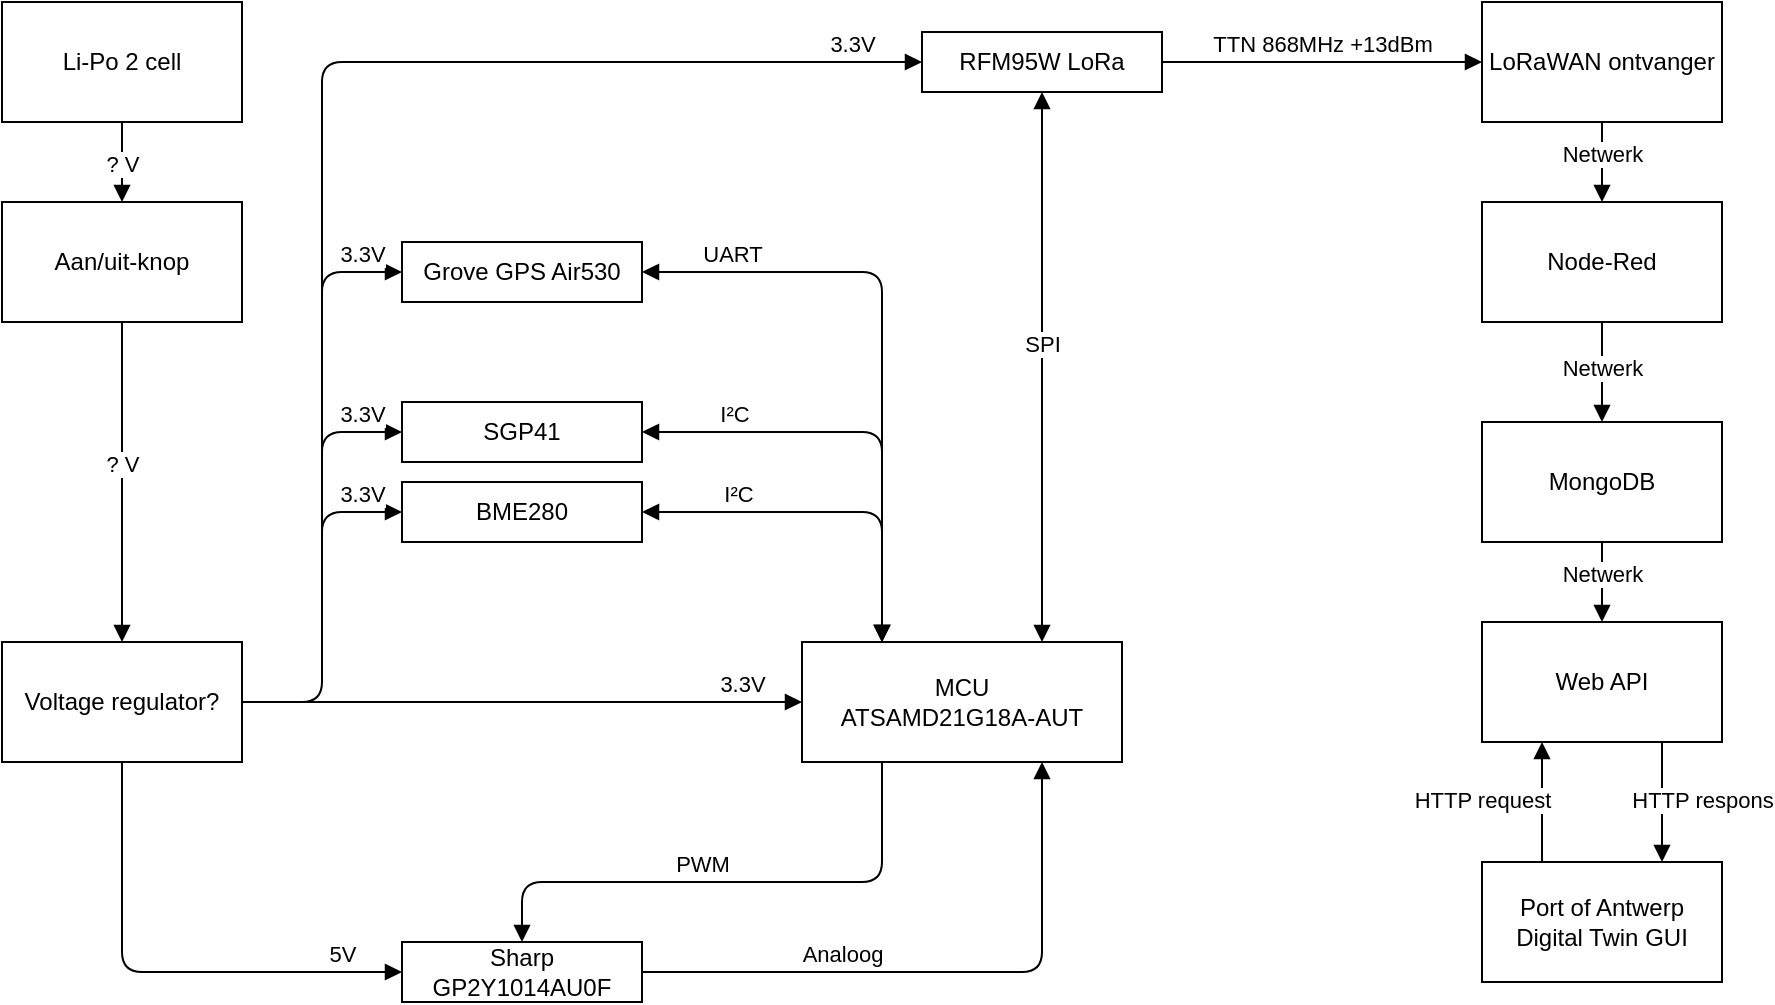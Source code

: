<mxfile version="15.7.3" type="device"><diagram id="DnlSXQdmpU_UbplTDDjH" name="Pagina-1"><mxGraphModel dx="1102" dy="875" grid="1" gridSize="10" guides="1" tooltips="1" connect="1" arrows="1" fold="1" page="1" pageScale="1" pageWidth="827" pageHeight="1169" math="0" shadow="0"><root><mxCell id="0"/><mxCell id="1" parent="0"/><mxCell id="5vOnl-Bp9BRZOPpWkiGO-2" value="Aan/uit-knop" style="rounded=0;whiteSpace=wrap;html=1;" parent="1" vertex="1"><mxGeometry x="40" y="140" width="120" height="60" as="geometry"/></mxCell><mxCell id="vBzpkqg0vLZWILdxWITh-1" value="Li-Po 2 cell" style="rounded=0;whiteSpace=wrap;html=1;" parent="1" vertex="1"><mxGeometry x="40" y="40" width="120" height="60" as="geometry"/></mxCell><mxCell id="vBzpkqg0vLZWILdxWITh-2" value="? V" style="html=1;verticalAlign=bottom;endArrow=block;exitX=0.5;exitY=1;exitDx=0;exitDy=0;entryX=0.5;entryY=0;entryDx=0;entryDy=0;" parent="1" source="vBzpkqg0vLZWILdxWITh-1" target="5vOnl-Bp9BRZOPpWkiGO-2" edge="1"><mxGeometry x="0.5" width="80" relative="1" as="geometry"><mxPoint x="320" y="239.5" as="sourcePoint"/><mxPoint x="340" y="300" as="targetPoint"/><Array as="points"><mxPoint x="100" y="130"/></Array><mxPoint as="offset"/></mxGeometry></mxCell><mxCell id="srYokaDhOD0vxYr85T8N-5" value="SGP41" style="rounded=0;whiteSpace=wrap;html=1;" parent="1" vertex="1"><mxGeometry x="240" y="240" width="120" height="30" as="geometry"/></mxCell><mxCell id="srYokaDhOD0vxYr85T8N-6" value="BME280" style="rounded=0;whiteSpace=wrap;html=1;" parent="1" vertex="1"><mxGeometry x="240" y="280" width="120" height="30" as="geometry"/></mxCell><mxCell id="srYokaDhOD0vxYr85T8N-7" value="MCU &lt;br&gt;ATSAMD21G18A-AUT" style="rounded=0;whiteSpace=wrap;html=1;" parent="1" vertex="1"><mxGeometry x="440" y="360" width="160" height="60" as="geometry"/></mxCell><mxCell id="srYokaDhOD0vxYr85T8N-9" value="Sharp GP2Y1014AU0F" style="rounded=0;whiteSpace=wrap;html=1;" parent="1" vertex="1"><mxGeometry x="240" y="510" width="120" height="30" as="geometry"/></mxCell><mxCell id="srYokaDhOD0vxYr85T8N-13" value="5V" style="html=1;verticalAlign=bottom;endArrow=block;exitX=0.5;exitY=1;exitDx=0;exitDy=0;entryX=0;entryY=0.5;entryDx=0;entryDy=0;" parent="1" source="wOs-kT8Wim8ASKRAYvjD-4" target="srYokaDhOD0vxYr85T8N-9" edge="1"><mxGeometry x="0.755" width="80" relative="1" as="geometry"><mxPoint x="100" y="460" as="sourcePoint"/><mxPoint x="450" y="595" as="targetPoint"/><Array as="points"><mxPoint x="100" y="525"/></Array><mxPoint as="offset"/></mxGeometry></mxCell><mxCell id="srYokaDhOD0vxYr85T8N-15" value="3.3V" style="html=1;verticalAlign=bottom;endArrow=block;entryX=0;entryY=0.5;entryDx=0;entryDy=0;exitX=1;exitY=0.5;exitDx=0;exitDy=0;" parent="1" source="wOs-kT8Wim8ASKRAYvjD-4" target="srYokaDhOD0vxYr85T8N-7" edge="1"><mxGeometry x="0.786" width="80" relative="1" as="geometry"><mxPoint x="150" y="390" as="sourcePoint"/><mxPoint x="250" y="415" as="targetPoint"/><Array as="points"/><mxPoint as="offset"/></mxGeometry></mxCell><mxCell id="srYokaDhOD0vxYr85T8N-21" value="3.3V" style="html=1;verticalAlign=bottom;endArrow=block;entryX=0;entryY=0.5;entryDx=0;entryDy=0;" parent="1" target="srYokaDhOD0vxYr85T8N-5" edge="1"><mxGeometry x="0.68" width="80" relative="1" as="geometry"><mxPoint x="200" y="340" as="sourcePoint"/><mxPoint x="250" y="225" as="targetPoint"/><Array as="points"><mxPoint x="200" y="255"/></Array><mxPoint as="offset"/></mxGeometry></mxCell><mxCell id="srYokaDhOD0vxYr85T8N-22" value="3.3V" style="html=1;verticalAlign=bottom;endArrow=block;entryX=0;entryY=0.5;entryDx=0;entryDy=0;" parent="1" target="srYokaDhOD0vxYr85T8N-6" edge="1"><mxGeometry x="0.529" width="80" relative="1" as="geometry"><mxPoint x="200" y="340" as="sourcePoint"/><mxPoint x="250" y="265" as="targetPoint"/><Array as="points"><mxPoint x="200" y="295"/></Array><mxPoint as="offset"/></mxGeometry></mxCell><mxCell id="srYokaDhOD0vxYr85T8N-25" value="Analoog" style="html=1;verticalAlign=bottom;endArrow=block;exitX=1;exitY=0.5;exitDx=0;exitDy=0;entryX=0.75;entryY=1;entryDx=0;entryDy=0;" parent="1" source="srYokaDhOD0vxYr85T8N-9" target="srYokaDhOD0vxYr85T8N-7" edge="1"><mxGeometry x="-0.344" width="80" relative="1" as="geometry"><mxPoint x="370" y="555" as="sourcePoint"/><mxPoint x="515" y="510" as="targetPoint"/><Array as="points"><mxPoint x="560" y="525"/></Array><mxPoint as="offset"/></mxGeometry></mxCell><mxCell id="srYokaDhOD0vxYr85T8N-26" value="I²C" style="html=1;verticalAlign=bottom;endArrow=block;exitX=1;exitY=0.5;exitDx=0;exitDy=0;entryX=0.25;entryY=0;entryDx=0;entryDy=0;startArrow=block;startFill=1;" parent="1" source="srYokaDhOD0vxYr85T8N-6" target="srYokaDhOD0vxYr85T8N-7" edge="1"><mxGeometry x="-0.484" width="80" relative="1" as="geometry"><mxPoint x="370" y="415" as="sourcePoint"/><mxPoint x="480" y="380" as="targetPoint"/><Array as="points"><mxPoint x="480" y="295"/></Array><mxPoint as="offset"/></mxGeometry></mxCell><mxCell id="srYokaDhOD0vxYr85T8N-27" value="I²C" style="html=1;verticalAlign=bottom;endArrow=block;entryX=0.25;entryY=0;entryDx=0;entryDy=0;exitX=1;exitY=0.5;exitDx=0;exitDy=0;startArrow=block;startFill=1;" parent="1" source="srYokaDhOD0vxYr85T8N-5" target="srYokaDhOD0vxYr85T8N-7" edge="1"><mxGeometry x="-0.59" width="80" relative="1" as="geometry"><mxPoint x="380" y="255" as="sourcePoint"/><mxPoint x="500.0" y="270" as="targetPoint"/><Array as="points"><mxPoint x="480" y="255"/></Array><mxPoint as="offset"/></mxGeometry></mxCell><mxCell id="srYokaDhOD0vxYr85T8N-34" value="LoRaWAN ontvanger" style="rounded=0;whiteSpace=wrap;html=1;" parent="1" vertex="1"><mxGeometry x="780" y="40" width="120" height="60" as="geometry"/></mxCell><mxCell id="srYokaDhOD0vxYr85T8N-35" value="MongoDB" style="rounded=0;whiteSpace=wrap;html=1;" parent="1" vertex="1"><mxGeometry x="780" y="250" width="120" height="60" as="geometry"/></mxCell><mxCell id="srYokaDhOD0vxYr85T8N-36" value="Port of Antwerp&lt;br&gt;Digital Twin GUI" style="rounded=0;whiteSpace=wrap;html=1;" parent="1" vertex="1"><mxGeometry x="780" y="470" width="120" height="60" as="geometry"/></mxCell><mxCell id="srYokaDhOD0vxYr85T8N-37" value="HTTP request" style="html=1;verticalAlign=bottom;endArrow=block;exitX=0.25;exitY=0;exitDx=0;exitDy=0;entryX=0.25;entryY=1;entryDx=0;entryDy=0;" parent="1" source="srYokaDhOD0vxYr85T8N-36" target="g9iRHyIkWOvBF9pYu35G-1" edge="1"><mxGeometry x="-0.25" y="30" width="80" relative="1" as="geometry"><mxPoint x="810" y="440" as="sourcePoint"/><mxPoint x="810" y="370" as="targetPoint"/><mxPoint as="offset"/></mxGeometry></mxCell><mxCell id="srYokaDhOD0vxYr85T8N-38" value="HTTP respons" style="html=1;verticalAlign=bottom;endArrow=block;exitX=0.75;exitY=1;exitDx=0;exitDy=0;entryX=0.75;entryY=0;entryDx=0;entryDy=0;" parent="1" source="g9iRHyIkWOvBF9pYu35G-1" target="srYokaDhOD0vxYr85T8N-36" edge="1"><mxGeometry x="0.25" y="20" width="80" relative="1" as="geometry"><mxPoint x="580" y="310" as="sourcePoint"/><mxPoint x="660" y="310" as="targetPoint"/><mxPoint as="offset"/></mxGeometry></mxCell><mxCell id="srYokaDhOD0vxYr85T8N-39" value="Netwerk" style="html=1;verticalAlign=bottom;endArrow=block;exitX=0.5;exitY=1;exitDx=0;exitDy=0;entryX=0.5;entryY=0;entryDx=0;entryDy=0;" parent="1" source="srYokaDhOD0vxYr85T8N-34" target="wOs-kT8Wim8ASKRAYvjD-2" edge="1"><mxGeometry x="0.25" width="80" relative="1" as="geometry"><mxPoint x="839.58" y="110" as="sourcePoint"/><mxPoint x="853" y="160" as="targetPoint"/><mxPoint as="offset"/></mxGeometry></mxCell><mxCell id="E2bTZ94-ArNE7u7Xh1Ha-2" value="RFM95W LoRa" style="rounded=0;whiteSpace=wrap;html=1;" parent="1" vertex="1"><mxGeometry x="500" y="55" width="120" height="30" as="geometry"/></mxCell><mxCell id="E2bTZ94-ArNE7u7Xh1Ha-3" value="TTN 868MHz +13dBm" style="html=1;verticalAlign=bottom;endArrow=block;exitX=1;exitY=0.5;exitDx=0;exitDy=0;entryX=0;entryY=0.5;entryDx=0;entryDy=0;" parent="1" source="E2bTZ94-ArNE7u7Xh1Ha-2" target="srYokaDhOD0vxYr85T8N-34" edge="1"><mxGeometry width="80" relative="1" as="geometry"><mxPoint x="640.0" y="110" as="sourcePoint"/><mxPoint x="640.0" y="190.0" as="targetPoint"/><mxPoint as="offset"/></mxGeometry></mxCell><mxCell id="E2bTZ94-ArNE7u7Xh1Ha-4" value="Grove GPS Air530" style="rounded=0;whiteSpace=wrap;html=1;" parent="1" vertex="1"><mxGeometry x="240" y="160" width="120" height="30" as="geometry"/></mxCell><mxCell id="E2bTZ94-ArNE7u7Xh1Ha-5" value="3.3V" style="html=1;verticalAlign=bottom;endArrow=block;entryX=0;entryY=0.5;entryDx=0;entryDy=0;" parent="1" target="E2bTZ94-ArNE7u7Xh1Ha-4" edge="1"><mxGeometry x="0.805" width="80" relative="1" as="geometry"><mxPoint x="200" y="340" as="sourcePoint"/><mxPoint x="250" y="145" as="targetPoint"/><Array as="points"><mxPoint x="200" y="175"/></Array><mxPoint as="offset"/></mxGeometry></mxCell><mxCell id="E2bTZ94-ArNE7u7Xh1Ha-6" value="UART" style="html=1;verticalAlign=bottom;endArrow=block;exitX=1;exitY=0.5;exitDx=0;exitDy=0;entryX=0.25;entryY=0;entryDx=0;entryDy=0;startArrow=block;startFill=1;" parent="1" source="E2bTZ94-ArNE7u7Xh1Ha-4" target="srYokaDhOD0vxYr85T8N-7" edge="1"><mxGeometry x="-0.709" width="80" relative="1" as="geometry"><mxPoint x="380" y="180" as="sourcePoint"/><mxPoint x="520" y="240" as="targetPoint"/><Array as="points"><mxPoint x="480" y="175"/></Array><mxPoint as="offset"/></mxGeometry></mxCell><mxCell id="E2bTZ94-ArNE7u7Xh1Ha-7" value="3.3V" style="html=1;verticalAlign=bottom;endArrow=block;entryX=0;entryY=0.5;entryDx=0;entryDy=0;exitX=1;exitY=0.5;exitDx=0;exitDy=0;" parent="1" source="wOs-kT8Wim8ASKRAYvjD-4" target="E2bTZ94-ArNE7u7Xh1Ha-2" edge="1"><mxGeometry x="0.893" width="80" relative="1" as="geometry"><mxPoint x="150" y="390" as="sourcePoint"/><mxPoint x="250" y="185.0" as="targetPoint"/><Array as="points"><mxPoint x="200" y="390"/><mxPoint x="200" y="70"/></Array><mxPoint as="offset"/></mxGeometry></mxCell><mxCell id="E2bTZ94-ArNE7u7Xh1Ha-8" value="SPI" style="html=1;verticalAlign=bottom;endArrow=block;entryX=0.5;entryY=1;entryDx=0;entryDy=0;startArrow=block;startFill=1;" parent="1" target="E2bTZ94-ArNE7u7Xh1Ha-2" edge="1"><mxGeometry x="0.018" width="80" relative="1" as="geometry"><mxPoint x="560" y="360" as="sourcePoint"/><mxPoint x="570" y="100" as="targetPoint"/><mxPoint as="offset"/><Array as="points"/></mxGeometry></mxCell><mxCell id="wOs-kT8Wim8ASKRAYvjD-1" value="PWM" style="html=1;verticalAlign=bottom;endArrow=block;exitX=0.25;exitY=1;exitDx=0;exitDy=0;entryX=0.5;entryY=0;entryDx=0;entryDy=0;" parent="1" source="srYokaDhOD0vxYr85T8N-7" target="srYokaDhOD0vxYr85T8N-9" edge="1"><mxGeometry x="0.111" width="80" relative="1" as="geometry"><mxPoint x="270" y="637" as="sourcePoint"/><mxPoint x="470" y="532" as="targetPoint"/><Array as="points"><mxPoint x="480" y="480"/><mxPoint x="300" y="480"/></Array><mxPoint as="offset"/></mxGeometry></mxCell><mxCell id="wOs-kT8Wim8ASKRAYvjD-2" value="Node-Red" style="rounded=0;whiteSpace=wrap;html=1;" parent="1" vertex="1"><mxGeometry x="780" y="140" width="120" height="60" as="geometry"/></mxCell><mxCell id="wOs-kT8Wim8ASKRAYvjD-3" value="Netwerk" style="html=1;verticalAlign=bottom;endArrow=block;exitX=0.5;exitY=1;exitDx=0;exitDy=0;" parent="1" source="wOs-kT8Wim8ASKRAYvjD-2" target="srYokaDhOD0vxYr85T8N-35" edge="1"><mxGeometry x="0.25" width="80" relative="1" as="geometry"><mxPoint x="980" y="240" as="sourcePoint"/><mxPoint x="980" y="320" as="targetPoint"/><mxPoint as="offset"/></mxGeometry></mxCell><mxCell id="wOs-kT8Wim8ASKRAYvjD-4" value="Voltage regulator?" style="rounded=0;whiteSpace=wrap;html=1;" parent="1" vertex="1"><mxGeometry x="40" y="360" width="120" height="60" as="geometry"/></mxCell><mxCell id="wOs-kT8Wim8ASKRAYvjD-5" value="? V" style="html=1;verticalAlign=bottom;endArrow=block;exitX=0.5;exitY=1;exitDx=0;exitDy=0;entryX=0.5;entryY=0;entryDx=0;entryDy=0;" parent="1" source="5vOnl-Bp9BRZOPpWkiGO-2" target="wOs-kT8Wim8ASKRAYvjD-4" edge="1"><mxGeometry width="80" relative="1" as="geometry"><mxPoint x="110" y="110" as="sourcePoint"/><mxPoint x="110" y="150" as="targetPoint"/><Array as="points"/><mxPoint as="offset"/></mxGeometry></mxCell><mxCell id="g9iRHyIkWOvBF9pYu35G-1" value="Web API" style="rounded=0;whiteSpace=wrap;html=1;" parent="1" vertex="1"><mxGeometry x="780" y="350" width="120" height="60" as="geometry"/></mxCell><mxCell id="g9iRHyIkWOvBF9pYu35G-2" value="Netwerk" style="html=1;verticalAlign=bottom;endArrow=block;exitX=0.5;exitY=1;exitDx=0;exitDy=0;entryX=0.5;entryY=0;entryDx=0;entryDy=0;" parent="1" source="srYokaDhOD0vxYr85T8N-35" target="g9iRHyIkWOvBF9pYu35G-1" edge="1"><mxGeometry x="0.25" width="80" relative="1" as="geometry"><mxPoint x="850" y="215" as="sourcePoint"/><mxPoint x="850" y="270" as="targetPoint"/><mxPoint as="offset"/></mxGeometry></mxCell></root></mxGraphModel></diagram></mxfile>